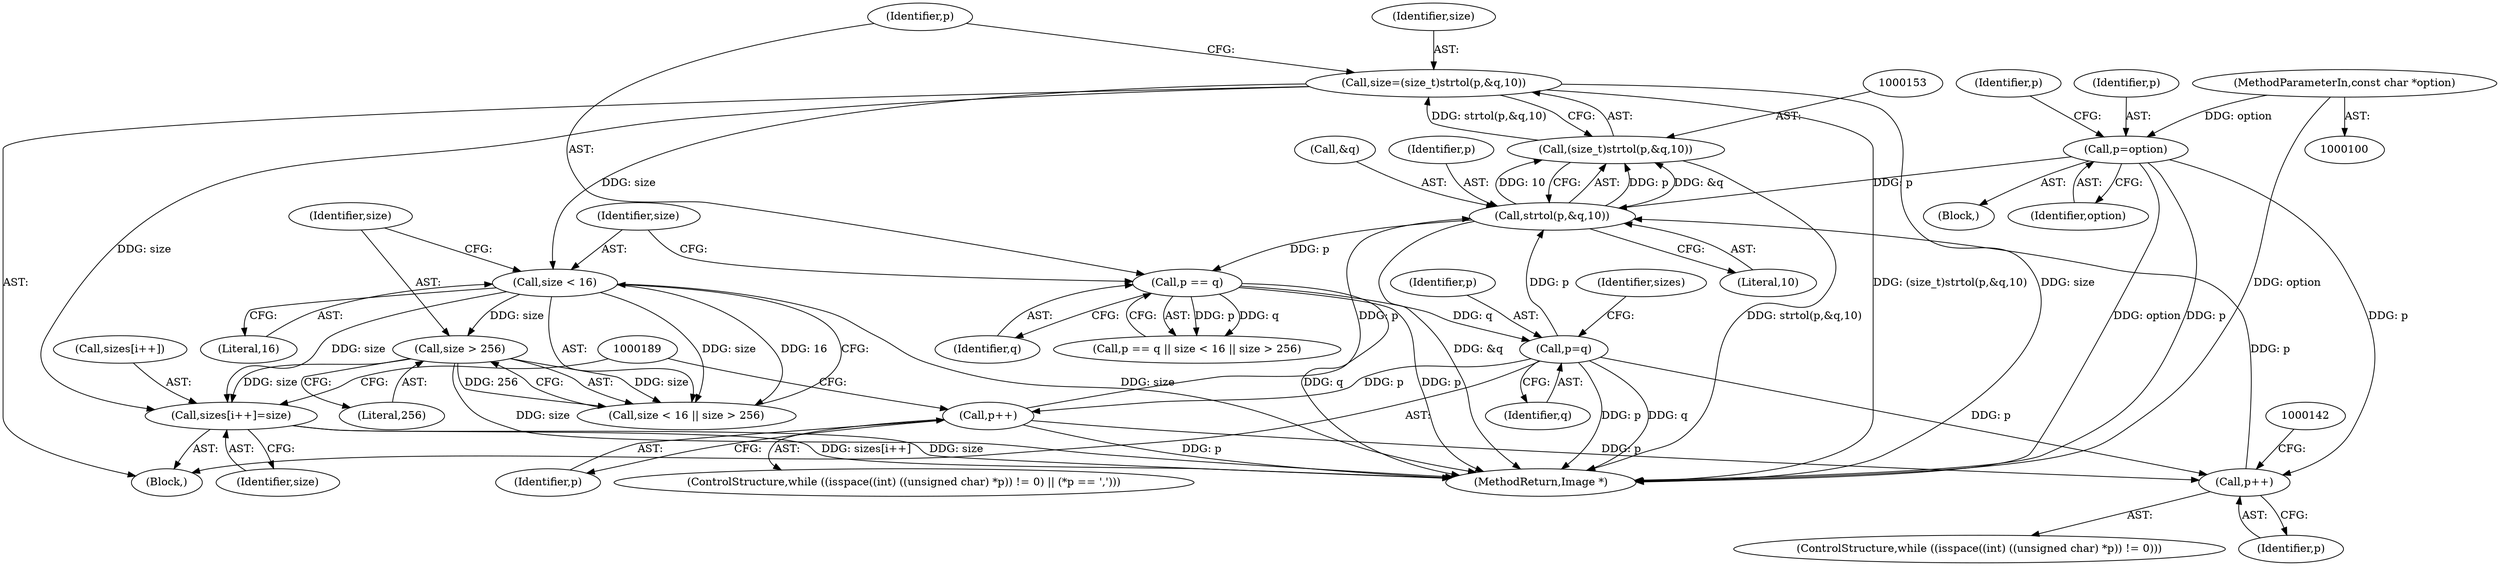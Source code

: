 digraph "1_ImageMagick_0f6fc2d5bf8f500820c3dbcf0d23ee14f2d9f734_2@array" {
"1000178" [label="(Call,sizes[i++]=size)"];
"1000150" [label="(Call,size=(size_t)strtol(p,&q,10))"];
"1000152" [label="(Call,(size_t)strtol(p,&q,10))"];
"1000154" [label="(Call,strtol(p,&q,10))"];
"1000124" [label="(Call,p=option)"];
"1000102" [label="(MethodParameterIn,const char *option)"];
"1000199" [label="(Call,p++)"];
"1000175" [label="(Call,p=q)"];
"1000161" [label="(Call,p == q)"];
"1000148" [label="(Call,p++)"];
"1000168" [label="(Call,size > 256)"];
"1000165" [label="(Call,size < 16)"];
"1000179" [label="(Call,sizes[i++])"];
"1000160" [label="(Call,p == q || size < 16 || size > 256)"];
"1000163" [label="(Identifier,q)"];
"1000105" [label="(Block,)"];
"1000180" [label="(Identifier,sizes)"];
"1000138" [label="(ControlStructure,while ((isspace((int) ((unsigned char) *p)) != 0)))"];
"1000102" [label="(MethodParameterIn,const char *option)"];
"1000170" [label="(Literal,256)"];
"1000168" [label="(Call,size > 256)"];
"1000124" [label="(Call,p=option)"];
"1000136" [label="(Block,)"];
"1000151" [label="(Identifier,size)"];
"1000177" [label="(Identifier,q)"];
"1000158" [label="(Literal,10)"];
"1000199" [label="(Call,p++)"];
"1000131" [label="(Identifier,p)"];
"1000126" [label="(Identifier,option)"];
"1000152" [label="(Call,(size_t)strtol(p,&q,10))"];
"1000200" [label="(Identifier,p)"];
"1000154" [label="(Call,strtol(p,&q,10))"];
"1000162" [label="(Identifier,p)"];
"1000262" [label="(MethodReturn,Image *)"];
"1000176" [label="(Identifier,p)"];
"1000149" [label="(Identifier,p)"];
"1000148" [label="(Call,p++)"];
"1000150" [label="(Call,size=(size_t)strtol(p,&q,10))"];
"1000125" [label="(Identifier,p)"];
"1000169" [label="(Identifier,size)"];
"1000156" [label="(Call,&q)"];
"1000155" [label="(Identifier,p)"];
"1000166" [label="(Identifier,size)"];
"1000165" [label="(Call,size < 16)"];
"1000167" [label="(Literal,16)"];
"1000183" [label="(Identifier,size)"];
"1000184" [label="(ControlStructure,while ((isspace((int) ((unsigned char) *p)) != 0) || (*p == ',')))"];
"1000164" [label="(Call,size < 16 || size > 256)"];
"1000178" [label="(Call,sizes[i++]=size)"];
"1000175" [label="(Call,p=q)"];
"1000161" [label="(Call,p == q)"];
"1000178" -> "1000136"  [label="AST: "];
"1000178" -> "1000183"  [label="CFG: "];
"1000179" -> "1000178"  [label="AST: "];
"1000183" -> "1000178"  [label="AST: "];
"1000189" -> "1000178"  [label="CFG: "];
"1000178" -> "1000262"  [label="DDG: sizes[i++]"];
"1000178" -> "1000262"  [label="DDG: size"];
"1000150" -> "1000178"  [label="DDG: size"];
"1000168" -> "1000178"  [label="DDG: size"];
"1000165" -> "1000178"  [label="DDG: size"];
"1000150" -> "1000136"  [label="AST: "];
"1000150" -> "1000152"  [label="CFG: "];
"1000151" -> "1000150"  [label="AST: "];
"1000152" -> "1000150"  [label="AST: "];
"1000162" -> "1000150"  [label="CFG: "];
"1000150" -> "1000262"  [label="DDG: size"];
"1000150" -> "1000262"  [label="DDG: (size_t)strtol(p,&q,10)"];
"1000152" -> "1000150"  [label="DDG: strtol(p,&q,10)"];
"1000150" -> "1000165"  [label="DDG: size"];
"1000152" -> "1000154"  [label="CFG: "];
"1000153" -> "1000152"  [label="AST: "];
"1000154" -> "1000152"  [label="AST: "];
"1000152" -> "1000262"  [label="DDG: strtol(p,&q,10)"];
"1000154" -> "1000152"  [label="DDG: p"];
"1000154" -> "1000152"  [label="DDG: &q"];
"1000154" -> "1000152"  [label="DDG: 10"];
"1000154" -> "1000158"  [label="CFG: "];
"1000155" -> "1000154"  [label="AST: "];
"1000156" -> "1000154"  [label="AST: "];
"1000158" -> "1000154"  [label="AST: "];
"1000154" -> "1000262"  [label="DDG: &q"];
"1000124" -> "1000154"  [label="DDG: p"];
"1000199" -> "1000154"  [label="DDG: p"];
"1000148" -> "1000154"  [label="DDG: p"];
"1000175" -> "1000154"  [label="DDG: p"];
"1000154" -> "1000161"  [label="DDG: p"];
"1000124" -> "1000105"  [label="AST: "];
"1000124" -> "1000126"  [label="CFG: "];
"1000125" -> "1000124"  [label="AST: "];
"1000126" -> "1000124"  [label="AST: "];
"1000131" -> "1000124"  [label="CFG: "];
"1000124" -> "1000262"  [label="DDG: option"];
"1000124" -> "1000262"  [label="DDG: p"];
"1000102" -> "1000124"  [label="DDG: option"];
"1000124" -> "1000148"  [label="DDG: p"];
"1000102" -> "1000100"  [label="AST: "];
"1000102" -> "1000262"  [label="DDG: option"];
"1000199" -> "1000184"  [label="AST: "];
"1000199" -> "1000200"  [label="CFG: "];
"1000200" -> "1000199"  [label="AST: "];
"1000189" -> "1000199"  [label="CFG: "];
"1000199" -> "1000262"  [label="DDG: p"];
"1000199" -> "1000148"  [label="DDG: p"];
"1000175" -> "1000199"  [label="DDG: p"];
"1000175" -> "1000136"  [label="AST: "];
"1000175" -> "1000177"  [label="CFG: "];
"1000176" -> "1000175"  [label="AST: "];
"1000177" -> "1000175"  [label="AST: "];
"1000180" -> "1000175"  [label="CFG: "];
"1000175" -> "1000262"  [label="DDG: p"];
"1000175" -> "1000262"  [label="DDG: q"];
"1000175" -> "1000148"  [label="DDG: p"];
"1000161" -> "1000175"  [label="DDG: q"];
"1000161" -> "1000160"  [label="AST: "];
"1000161" -> "1000163"  [label="CFG: "];
"1000162" -> "1000161"  [label="AST: "];
"1000163" -> "1000161"  [label="AST: "];
"1000166" -> "1000161"  [label="CFG: "];
"1000160" -> "1000161"  [label="CFG: "];
"1000161" -> "1000262"  [label="DDG: q"];
"1000161" -> "1000262"  [label="DDG: p"];
"1000161" -> "1000160"  [label="DDG: p"];
"1000161" -> "1000160"  [label="DDG: q"];
"1000148" -> "1000138"  [label="AST: "];
"1000148" -> "1000149"  [label="CFG: "];
"1000149" -> "1000148"  [label="AST: "];
"1000142" -> "1000148"  [label="CFG: "];
"1000168" -> "1000164"  [label="AST: "];
"1000168" -> "1000170"  [label="CFG: "];
"1000169" -> "1000168"  [label="AST: "];
"1000170" -> "1000168"  [label="AST: "];
"1000164" -> "1000168"  [label="CFG: "];
"1000168" -> "1000262"  [label="DDG: size"];
"1000168" -> "1000164"  [label="DDG: size"];
"1000168" -> "1000164"  [label="DDG: 256"];
"1000165" -> "1000168"  [label="DDG: size"];
"1000165" -> "1000164"  [label="AST: "];
"1000165" -> "1000167"  [label="CFG: "];
"1000166" -> "1000165"  [label="AST: "];
"1000167" -> "1000165"  [label="AST: "];
"1000169" -> "1000165"  [label="CFG: "];
"1000164" -> "1000165"  [label="CFG: "];
"1000165" -> "1000262"  [label="DDG: size"];
"1000165" -> "1000164"  [label="DDG: size"];
"1000165" -> "1000164"  [label="DDG: 16"];
}
